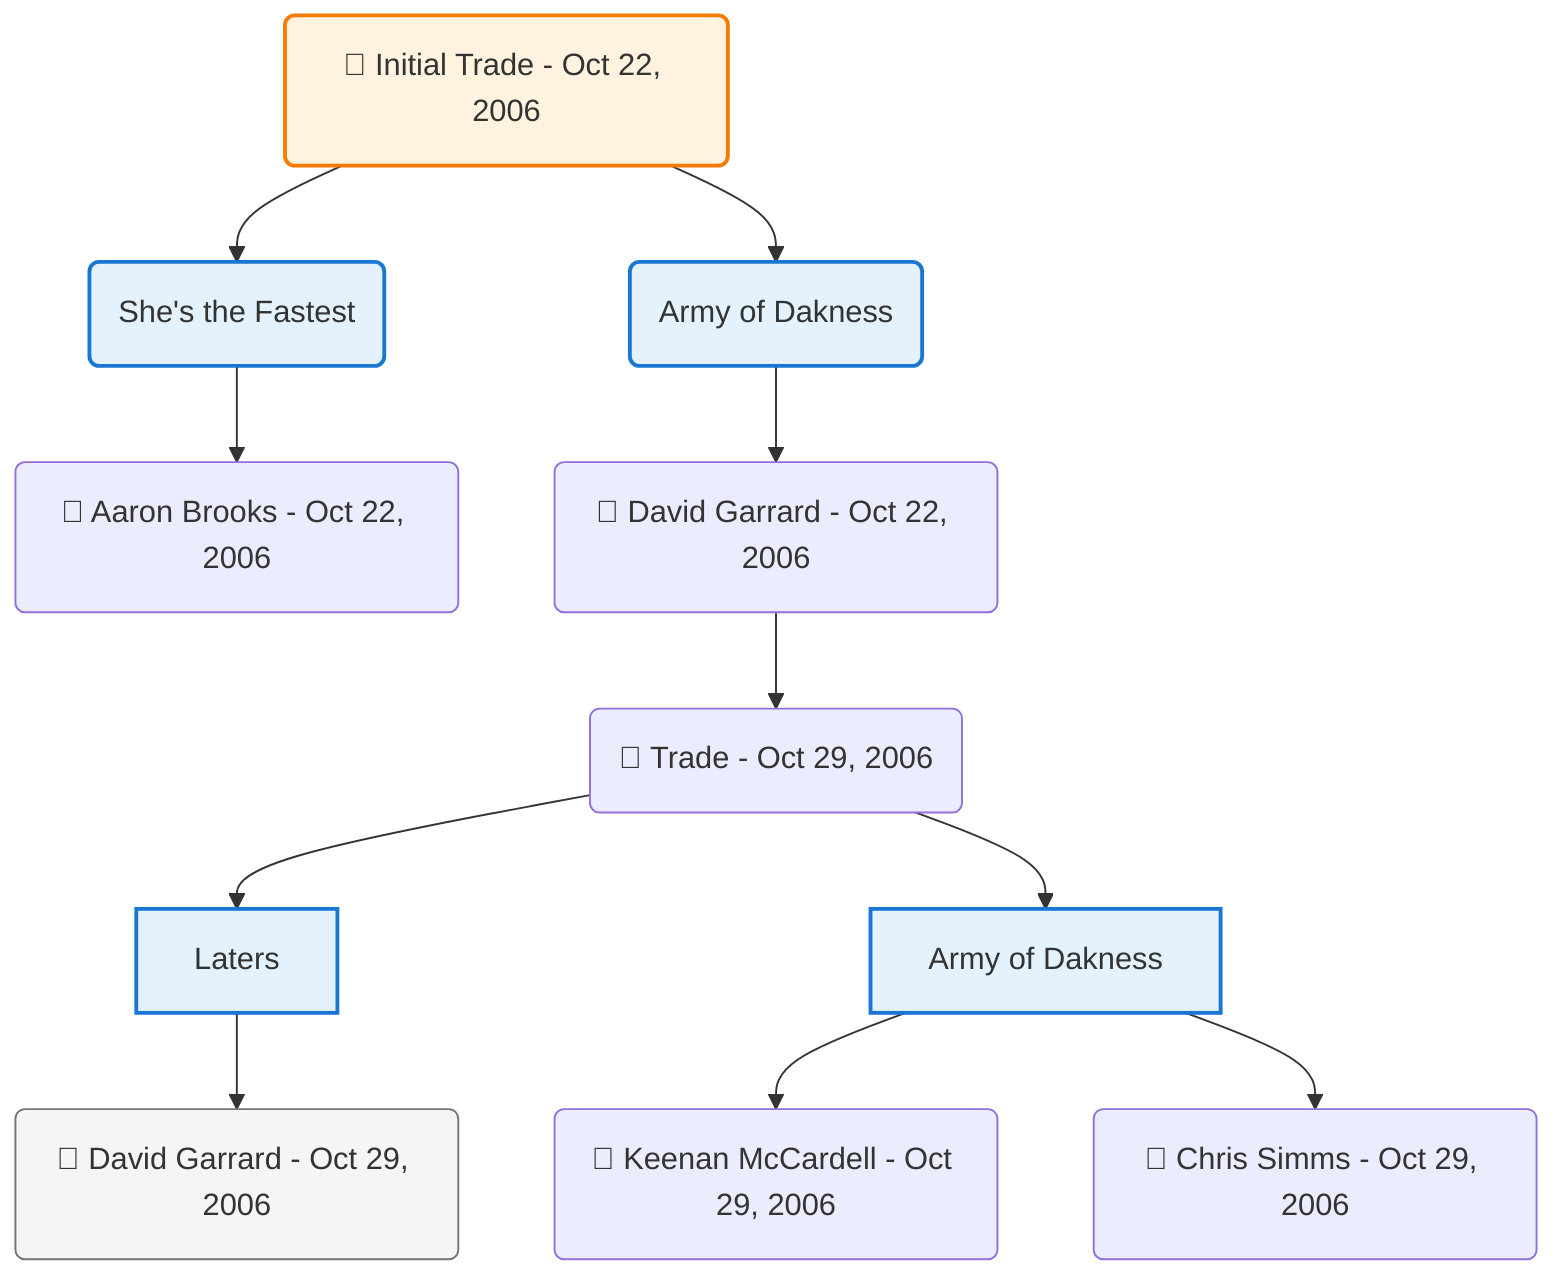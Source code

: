 flowchart TD

    TRADE_MAIN("🔄 Initial Trade - Oct 22, 2006")
    TEAM_1("She's the Fastest")
    TEAM_2("Army of Dakness")
    NODE_7ad0c772-a257-4015-bf04-370c7a2e0569("🔄 Aaron Brooks - Oct 22, 2006")
    NODE_5e54b9d5-56db-4f1a-a917-b2bfd8e2d128("🔄 David Garrard - Oct 22, 2006")
    TRADE_299fc61f-c548-43d6-8166-bce232248a35_3("🔄 Trade - Oct 29, 2006")
    TEAM_825928a9-7194-43aa-b7ae-fc78c2510b16_4["Laters"]
    NODE_6c67ff4a-c69d-43df-8b49-3dc84c5fbc83("🔄 David Garrard - Oct 29, 2006")
    TEAM_40f7599b-e68f-4bf4-9553-bf7e10924635_5["Army of Dakness"]
    NODE_7c97ec20-dd5f-4843-b70f-039fa9d5a0da("🔄 Keenan McCardell - Oct 29, 2006")
    NODE_0c7a8bdc-42f8-4756-bd53-14971730ce90("🔄 Chris Simms - Oct 29, 2006")

    TRADE_MAIN --> TEAM_1
    TRADE_MAIN --> TEAM_2
    TEAM_1 --> NODE_7ad0c772-a257-4015-bf04-370c7a2e0569
    TEAM_2 --> NODE_5e54b9d5-56db-4f1a-a917-b2bfd8e2d128
    NODE_5e54b9d5-56db-4f1a-a917-b2bfd8e2d128 --> TRADE_299fc61f-c548-43d6-8166-bce232248a35_3
    TRADE_299fc61f-c548-43d6-8166-bce232248a35_3 --> TEAM_825928a9-7194-43aa-b7ae-fc78c2510b16_4
    TEAM_825928a9-7194-43aa-b7ae-fc78c2510b16_4 --> NODE_6c67ff4a-c69d-43df-8b49-3dc84c5fbc83
    TRADE_299fc61f-c548-43d6-8166-bce232248a35_3 --> TEAM_40f7599b-e68f-4bf4-9553-bf7e10924635_5
    TEAM_40f7599b-e68f-4bf4-9553-bf7e10924635_5 --> NODE_7c97ec20-dd5f-4843-b70f-039fa9d5a0da
    TEAM_40f7599b-e68f-4bf4-9553-bf7e10924635_5 --> NODE_0c7a8bdc-42f8-4756-bd53-14971730ce90

    %% Node styling
    classDef teamNode fill:#e3f2fd,stroke:#1976d2,stroke-width:2px
    classDef tradeNode fill:#fff3e0,stroke:#f57c00,stroke-width:2px
    classDef playerNode fill:#f3e5f5,stroke:#7b1fa2,stroke-width:1px
    classDef nonRootPlayerNode fill:#f5f5f5,stroke:#757575,stroke-width:1px
    classDef endNode fill:#ffebee,stroke:#c62828,stroke-width:2px
    classDef waiverNode fill:#e8f5e8,stroke:#388e3c,stroke-width:2px
    classDef championshipNode fill:#fff9c4,stroke:#f57f17,stroke-width:3px

    class TEAM_1,TEAM_2,TEAM_825928a9-7194-43aa-b7ae-fc78c2510b16_4,TEAM_40f7599b-e68f-4bf4-9553-bf7e10924635_5 teamNode
    class NODE_6c67ff4a-c69d-43df-8b49-3dc84c5fbc83 nonRootPlayerNode
    class TRADE_MAIN tradeNode
